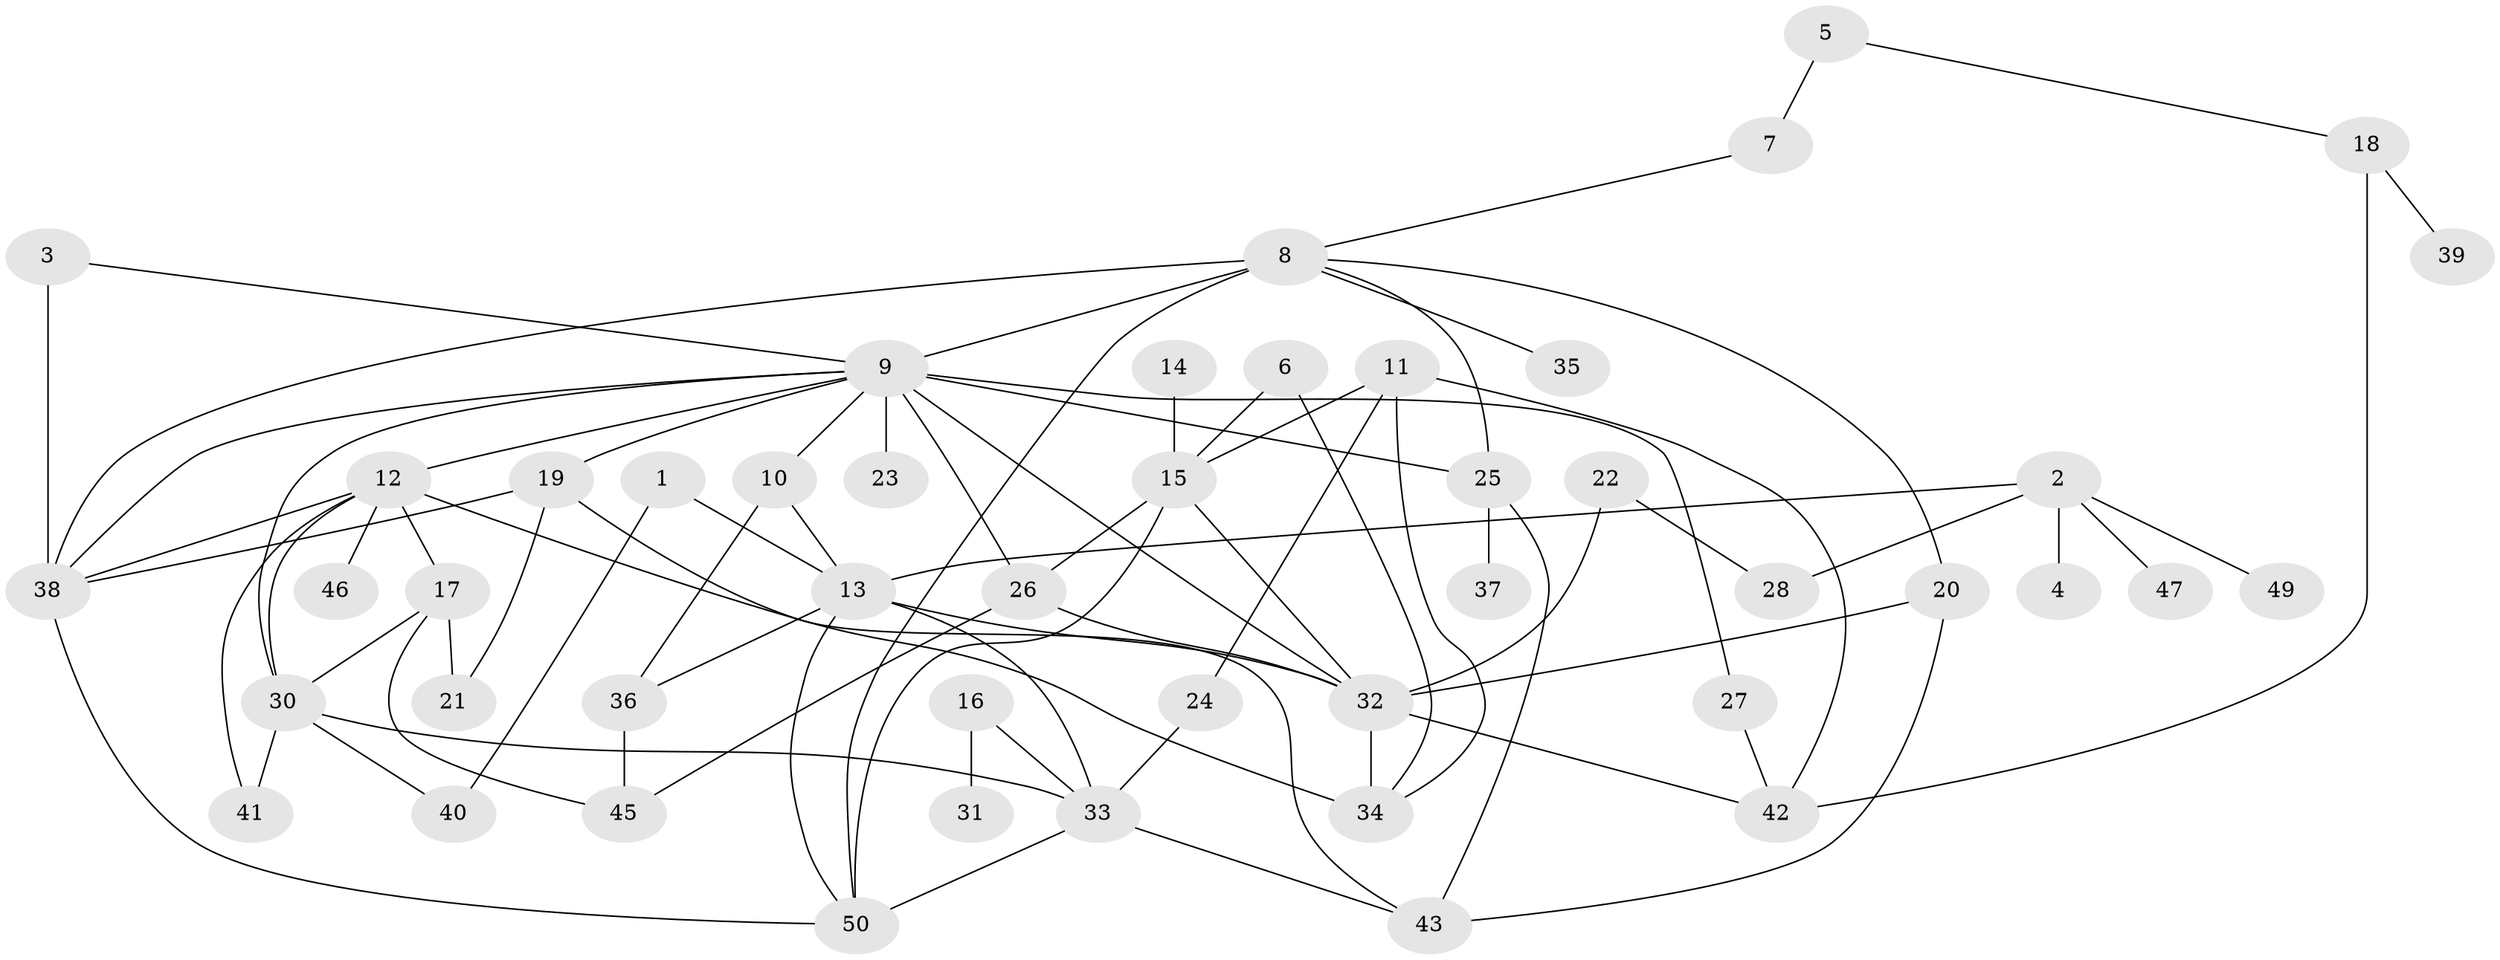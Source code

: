 // original degree distribution, {2: 0.21014492753623187, 3: 0.2608695652173913, 5: 0.07246376811594203, 1: 0.2463768115942029, 6: 0.021739130434782608, 4: 0.11594202898550725, 8: 0.014492753623188406, 0: 0.057971014492753624}
// Generated by graph-tools (version 1.1) at 2025/48/03/04/25 22:48:25]
// undirected, 47 vertices, 79 edges
graph export_dot {
  node [color=gray90,style=filled];
  1;
  2;
  3;
  4;
  5;
  6;
  7;
  8;
  9;
  10;
  11;
  12;
  13;
  14;
  15;
  16;
  17;
  18;
  19;
  20;
  21;
  22;
  23;
  24;
  25;
  26;
  27;
  28;
  30;
  31;
  32;
  33;
  34;
  35;
  36;
  37;
  38;
  39;
  40;
  41;
  42;
  43;
  45;
  46;
  47;
  49;
  50;
  1 -- 13 [weight=1.0];
  1 -- 40 [weight=1.0];
  2 -- 4 [weight=1.0];
  2 -- 13 [weight=1.0];
  2 -- 28 [weight=1.0];
  2 -- 47 [weight=1.0];
  2 -- 49 [weight=1.0];
  3 -- 9 [weight=1.0];
  3 -- 38 [weight=3.0];
  5 -- 7 [weight=1.0];
  5 -- 18 [weight=1.0];
  6 -- 15 [weight=1.0];
  6 -- 34 [weight=1.0];
  7 -- 8 [weight=1.0];
  8 -- 9 [weight=1.0];
  8 -- 20 [weight=1.0];
  8 -- 25 [weight=1.0];
  8 -- 35 [weight=1.0];
  8 -- 38 [weight=2.0];
  8 -- 50 [weight=1.0];
  9 -- 10 [weight=1.0];
  9 -- 12 [weight=2.0];
  9 -- 19 [weight=2.0];
  9 -- 23 [weight=1.0];
  9 -- 25 [weight=2.0];
  9 -- 26 [weight=3.0];
  9 -- 27 [weight=1.0];
  9 -- 30 [weight=1.0];
  9 -- 32 [weight=1.0];
  9 -- 38 [weight=1.0];
  10 -- 13 [weight=1.0];
  10 -- 36 [weight=1.0];
  11 -- 15 [weight=1.0];
  11 -- 24 [weight=1.0];
  11 -- 34 [weight=1.0];
  11 -- 42 [weight=1.0];
  12 -- 17 [weight=1.0];
  12 -- 30 [weight=1.0];
  12 -- 34 [weight=1.0];
  12 -- 38 [weight=1.0];
  12 -- 41 [weight=1.0];
  12 -- 46 [weight=1.0];
  13 -- 32 [weight=2.0];
  13 -- 33 [weight=1.0];
  13 -- 36 [weight=2.0];
  13 -- 50 [weight=1.0];
  14 -- 15 [weight=1.0];
  15 -- 26 [weight=1.0];
  15 -- 32 [weight=1.0];
  15 -- 50 [weight=2.0];
  16 -- 31 [weight=2.0];
  16 -- 33 [weight=1.0];
  17 -- 21 [weight=1.0];
  17 -- 30 [weight=2.0];
  17 -- 45 [weight=1.0];
  18 -- 39 [weight=1.0];
  18 -- 42 [weight=1.0];
  19 -- 21 [weight=1.0];
  19 -- 38 [weight=1.0];
  19 -- 43 [weight=1.0];
  20 -- 32 [weight=1.0];
  20 -- 43 [weight=1.0];
  22 -- 28 [weight=3.0];
  22 -- 32 [weight=1.0];
  24 -- 33 [weight=1.0];
  25 -- 37 [weight=1.0];
  25 -- 43 [weight=1.0];
  26 -- 32 [weight=1.0];
  26 -- 45 [weight=1.0];
  27 -- 42 [weight=1.0];
  30 -- 33 [weight=1.0];
  30 -- 40 [weight=1.0];
  30 -- 41 [weight=1.0];
  32 -- 34 [weight=2.0];
  32 -- 42 [weight=1.0];
  33 -- 43 [weight=1.0];
  33 -- 50 [weight=1.0];
  36 -- 45 [weight=1.0];
  38 -- 50 [weight=1.0];
}
